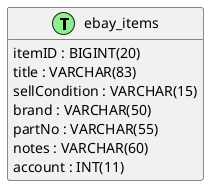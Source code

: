 @startuml
hide fields
	class ebay_items << (T, lightgreen) >>[[ebay_items.html]] {
		itemID : BIGINT(20)
		title : VARCHAR(83)
		sellCondition : VARCHAR(15)
		brand : VARCHAR(50)
		partNo : VARCHAR(55)
		notes : VARCHAR(60)
		account : INT(11)
	}
@enduml
